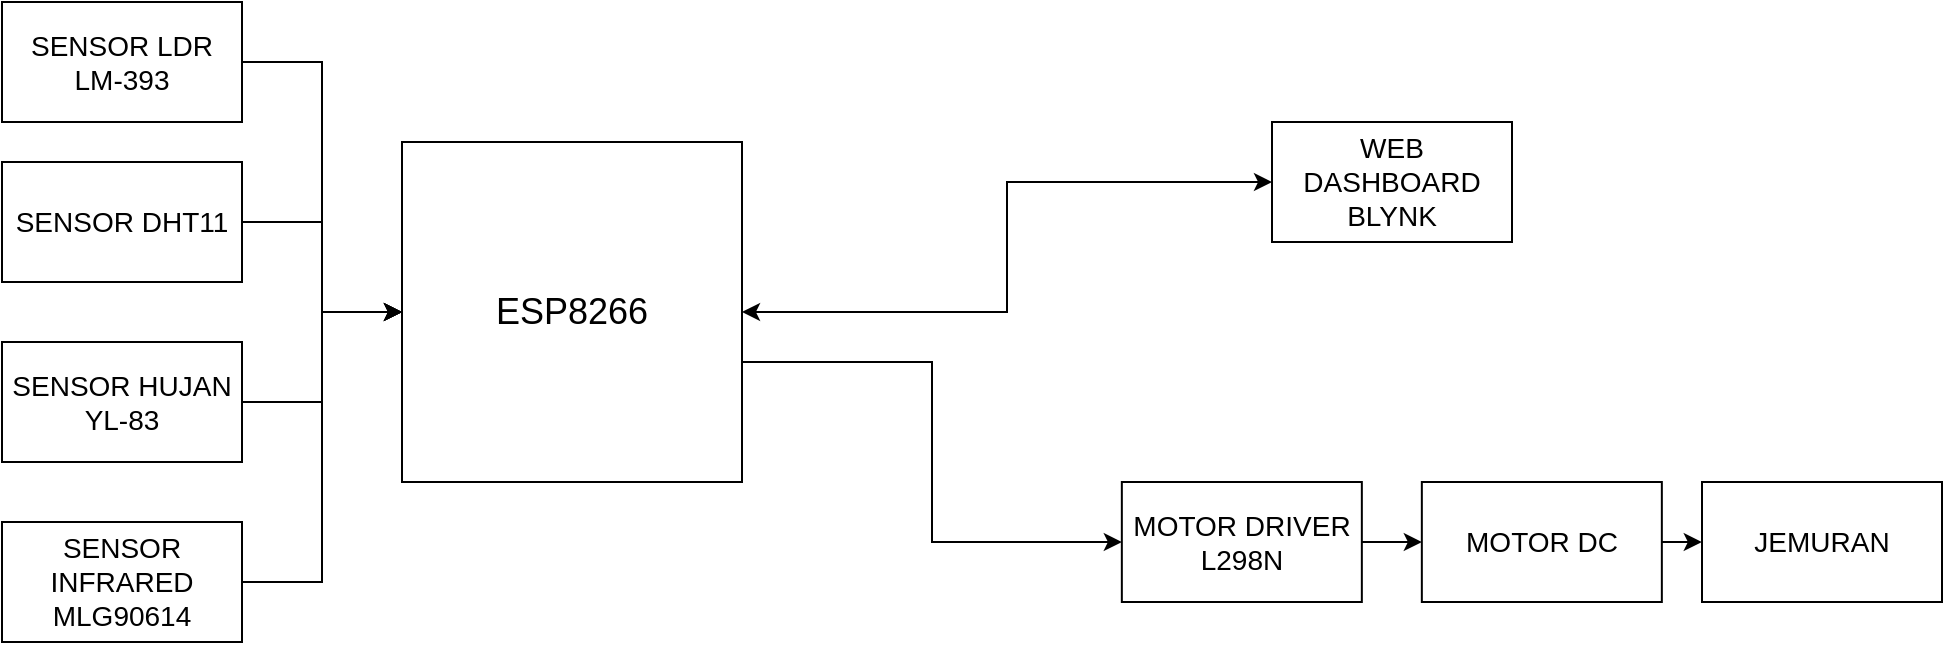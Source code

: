 <mxfile version="21.7.0" type="github">
  <diagram name="Page-1" id="fBU5Ja-x3S1b1KldZYqg">
    <mxGraphModel dx="1393" dy="756" grid="1" gridSize="10" guides="1" tooltips="1" connect="1" arrows="1" fold="1" page="1" pageScale="1" pageWidth="850" pageHeight="1100" math="0" shadow="0">
      <root>
        <mxCell id="0" />
        <mxCell id="1" parent="0" />
        <mxCell id="zdhp2z9kEAPITORbE_so-17" style="edgeStyle=orthogonalEdgeStyle;rounded=0;orthogonalLoop=1;jettySize=auto;html=1;entryX=0;entryY=0.5;entryDx=0;entryDy=0;" parent="1" source="zdhp2z9kEAPITORbE_so-1" target="zdhp2z9kEAPITORbE_so-10" edge="1">
          <mxGeometry relative="1" as="geometry" />
        </mxCell>
        <mxCell id="zdhp2z9kEAPITORbE_so-1" value="&lt;font style=&quot;font-size: 14px;&quot;&gt;SENSOR LDR LM-393&lt;/font&gt;" style="rounded=0;whiteSpace=wrap;html=1;" parent="1" vertex="1">
          <mxGeometry x="110" y="120" width="120" height="60" as="geometry" />
        </mxCell>
        <mxCell id="zdhp2z9kEAPITORbE_so-19" style="edgeStyle=orthogonalEdgeStyle;rounded=0;orthogonalLoop=1;jettySize=auto;html=1;entryX=0;entryY=0.5;entryDx=0;entryDy=0;" parent="1" source="zdhp2z9kEAPITORbE_so-2" target="zdhp2z9kEAPITORbE_so-10" edge="1">
          <mxGeometry relative="1" as="geometry" />
        </mxCell>
        <mxCell id="zdhp2z9kEAPITORbE_so-2" value="&lt;font style=&quot;font-size: 14px;&quot;&gt;SENSOR DHT11&lt;/font&gt;" style="whiteSpace=wrap;html=1;rounded=0;" parent="1" vertex="1">
          <mxGeometry x="110" y="200" width="120" height="60" as="geometry" />
        </mxCell>
        <mxCell id="zdhp2z9kEAPITORbE_so-20" style="edgeStyle=orthogonalEdgeStyle;rounded=0;orthogonalLoop=1;jettySize=auto;html=1;entryX=0;entryY=0.5;entryDx=0;entryDy=0;" parent="1" source="zdhp2z9kEAPITORbE_so-4" target="zdhp2z9kEAPITORbE_so-10" edge="1">
          <mxGeometry relative="1" as="geometry" />
        </mxCell>
        <mxCell id="zdhp2z9kEAPITORbE_so-4" value="&lt;font style=&quot;font-size: 14px;&quot;&gt;SENSOR HUJAN YL-83&lt;/font&gt;" style="whiteSpace=wrap;html=1;rounded=0;" parent="1" vertex="1">
          <mxGeometry x="110" y="290" width="120" height="60" as="geometry" />
        </mxCell>
        <mxCell id="zdhp2z9kEAPITORbE_so-18" style="edgeStyle=orthogonalEdgeStyle;rounded=0;orthogonalLoop=1;jettySize=auto;html=1;exitX=1;exitY=0.5;exitDx=0;exitDy=0;entryX=0;entryY=0.5;entryDx=0;entryDy=0;" parent="1" source="zdhp2z9kEAPITORbE_so-6" target="zdhp2z9kEAPITORbE_so-10" edge="1">
          <mxGeometry relative="1" as="geometry" />
        </mxCell>
        <mxCell id="zdhp2z9kEAPITORbE_so-6" value="&lt;font style=&quot;font-size: 14px;&quot;&gt;SENSOR INFRARED MLG90614&lt;/font&gt;" style="whiteSpace=wrap;html=1;rounded=0;" parent="1" vertex="1">
          <mxGeometry x="110" y="380" width="120" height="60" as="geometry" />
        </mxCell>
        <mxCell id="zdhp2z9kEAPITORbE_so-14" value="" style="edgeStyle=orthogonalEdgeStyle;rounded=0;orthogonalLoop=1;jettySize=auto;html=1;" parent="1" source="zdhp2z9kEAPITORbE_so-10" target="zdhp2z9kEAPITORbE_so-13" edge="1">
          <mxGeometry relative="1" as="geometry">
            <Array as="points">
              <mxPoint x="575" y="300" />
              <mxPoint x="575" y="390" />
            </Array>
          </mxGeometry>
        </mxCell>
        <mxCell id="3B0WBHdh67ulqCX43t4F-2" style="edgeStyle=orthogonalEdgeStyle;rounded=0;orthogonalLoop=1;jettySize=auto;html=1;entryX=0;entryY=0.5;entryDx=0;entryDy=0;startArrow=classic;startFill=1;" parent="1" source="zdhp2z9kEAPITORbE_so-10" target="zdhp2z9kEAPITORbE_so-25" edge="1">
          <mxGeometry relative="1" as="geometry" />
        </mxCell>
        <mxCell id="zdhp2z9kEAPITORbE_so-10" value="&lt;font style=&quot;font-size: 18px;&quot;&gt;ESP8266&lt;/font&gt;" style="whiteSpace=wrap;html=1;aspect=fixed;" parent="1" vertex="1">
          <mxGeometry x="310" y="190" width="170" height="170" as="geometry" />
        </mxCell>
        <mxCell id="zdhp2z9kEAPITORbE_so-16" value="" style="edgeStyle=orthogonalEdgeStyle;rounded=0;orthogonalLoop=1;jettySize=auto;html=1;" parent="1" source="zdhp2z9kEAPITORbE_so-13" target="zdhp2z9kEAPITORbE_so-15" edge="1">
          <mxGeometry relative="1" as="geometry" />
        </mxCell>
        <mxCell id="zdhp2z9kEAPITORbE_so-13" value="&lt;font style=&quot;font-size: 14px;&quot;&gt;MOTOR DRIVER L298N&lt;/font&gt;" style="whiteSpace=wrap;html=1;" parent="1" vertex="1">
          <mxGeometry x="669.92" y="360" width="120" height="60" as="geometry" />
        </mxCell>
        <mxCell id="zdhp2z9kEAPITORbE_so-22" value="" style="edgeStyle=orthogonalEdgeStyle;rounded=0;orthogonalLoop=1;jettySize=auto;html=1;" parent="1" source="zdhp2z9kEAPITORbE_so-15" edge="1">
          <mxGeometry relative="1" as="geometry">
            <mxPoint x="959.92" y="390.077" as="targetPoint" />
          </mxGeometry>
        </mxCell>
        <mxCell id="zdhp2z9kEAPITORbE_so-15" value="&lt;font style=&quot;font-size: 14px;&quot;&gt;MOTOR DC&lt;/font&gt;" style="whiteSpace=wrap;html=1;" parent="1" vertex="1">
          <mxGeometry x="819.92" y="360" width="120" height="60" as="geometry" />
        </mxCell>
        <mxCell id="zdhp2z9kEAPITORbE_so-21" value="&lt;font style=&quot;font-size: 14px;&quot;&gt;JEMURAN&lt;/font&gt;" style="whiteSpace=wrap;html=1;" parent="1" vertex="1">
          <mxGeometry x="960" y="360" width="120" height="60" as="geometry" />
        </mxCell>
        <mxCell id="zdhp2z9kEAPITORbE_so-25" value="&lt;font style=&quot;font-size: 14px;&quot;&gt;WEB DASHBOARD BLYNK&lt;/font&gt;" style="whiteSpace=wrap;html=1;" parent="1" vertex="1">
          <mxGeometry x="745" y="180" width="120" height="60" as="geometry" />
        </mxCell>
      </root>
    </mxGraphModel>
  </diagram>
</mxfile>
